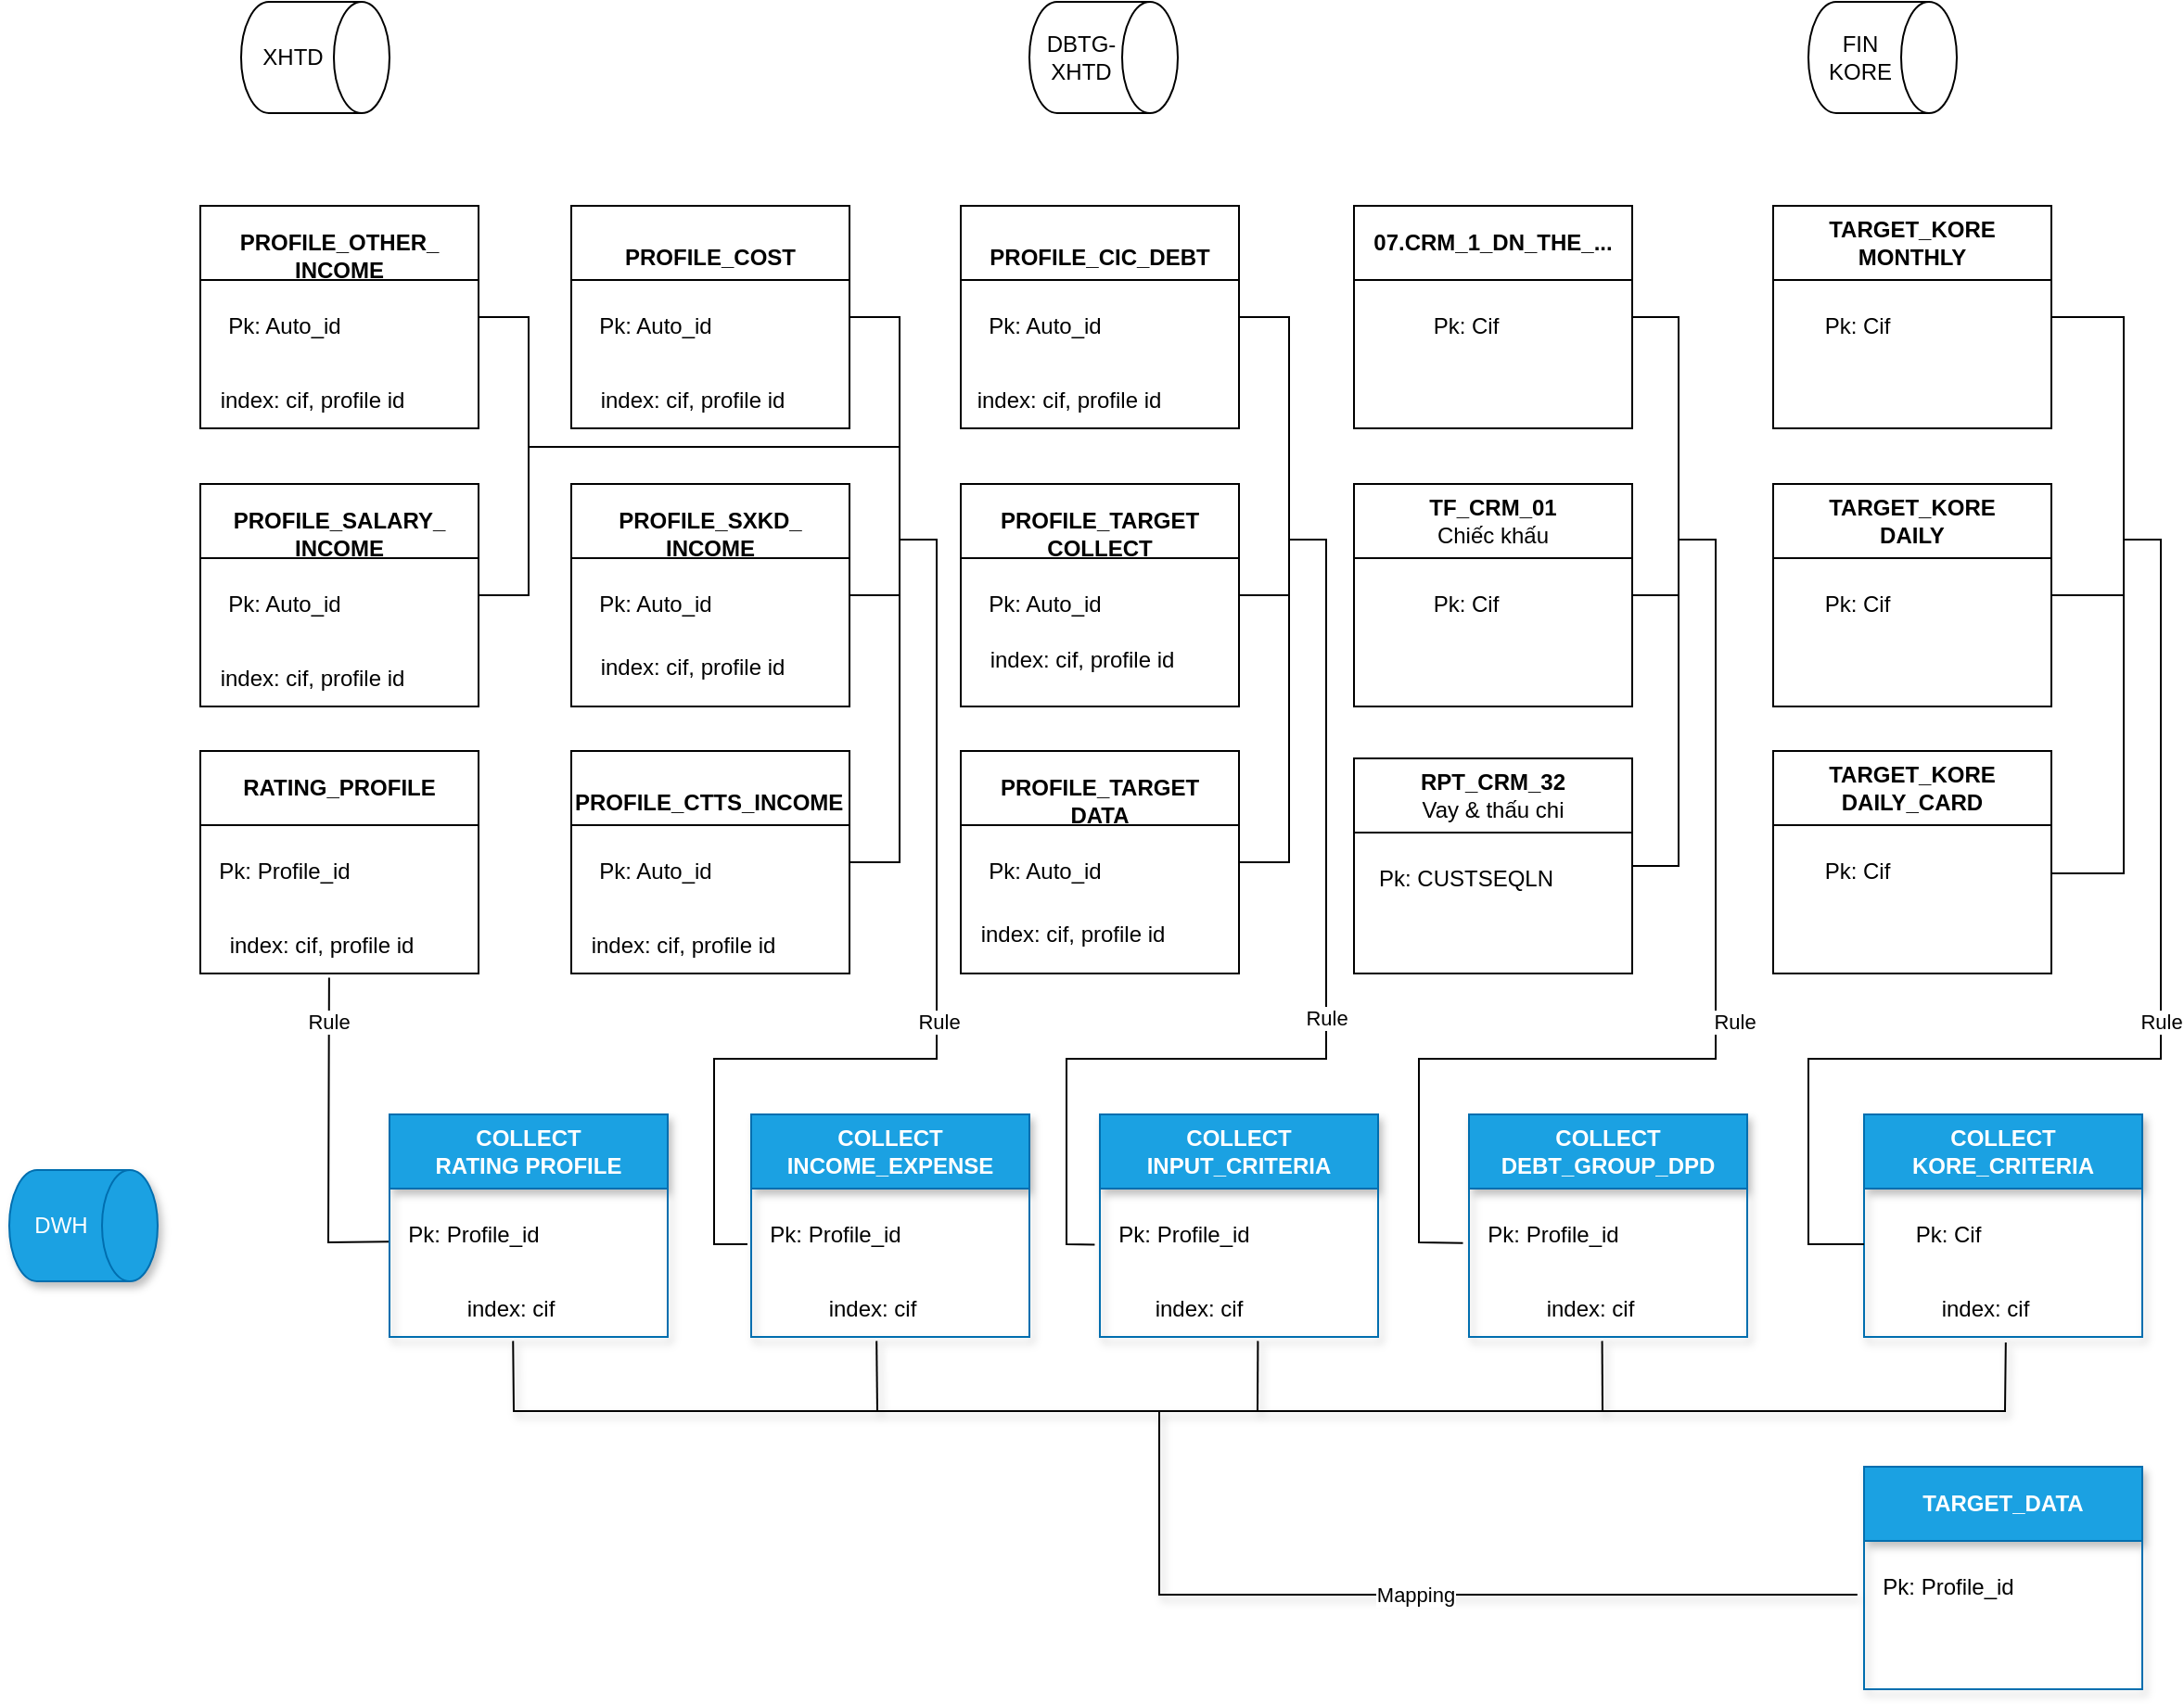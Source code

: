 <mxfile version="21.3.6" type="github">
  <diagram name="Page-1" id="vt6CG7qfETPf53c5Zaq6">
    <mxGraphModel dx="2459" dy="607" grid="1" gridSize="10" guides="1" tooltips="1" connect="1" arrows="1" fold="1" page="1" pageScale="1" pageWidth="1169" pageHeight="827" math="0" shadow="0">
      <root>
        <mxCell id="0" />
        <mxCell id="1" parent="0" />
        <mxCell id="78W0I2diJMDapdLi_mg2-6" value="TF_CRM_01&lt;br style=&quot;font-weight: 400;&quot;&gt;&lt;span style=&quot;font-weight: 400;&quot;&gt;Chiếc khấu&lt;/span&gt;" style="swimlane;whiteSpace=wrap;html=1;swimlaneLine=1;shadow=0;rounded=0;startSize=40;arcSize=43;swimlaneFillColor=none;" parent="1" vertex="1">
          <mxGeometry x="625" y="270" width="150" height="120" as="geometry" />
        </mxCell>
        <mxCell id="78W0I2diJMDapdLi_mg2-7" value="Pk: Cif" style="text;html=1;align=center;verticalAlign=middle;resizable=0;points=[];autosize=1;strokeColor=none;fillColor=none;" parent="78W0I2diJMDapdLi_mg2-6" vertex="1">
          <mxGeometry x="30" y="50" width="60" height="30" as="geometry" />
        </mxCell>
        <mxCell id="o6KjNcjafDVB0qI-oDIq-12" value="XHTD" style="shape=cylinder3;whiteSpace=wrap;html=1;boundedLbl=1;backgroundOutline=1;size=15;direction=south;" parent="1" vertex="1">
          <mxGeometry x="25" y="10" width="80" height="60" as="geometry" />
        </mxCell>
        <mxCell id="o6KjNcjafDVB0qI-oDIq-13" value="DBTG-XHTD" style="shape=cylinder3;whiteSpace=wrap;html=1;boundedLbl=1;backgroundOutline=1;size=15;direction=south;" parent="1" vertex="1">
          <mxGeometry x="450" y="10" width="80" height="60" as="geometry" />
        </mxCell>
        <mxCell id="o6KjNcjafDVB0qI-oDIq-14" value="FIN&lt;br&gt;KORE" style="shape=cylinder3;whiteSpace=wrap;html=1;boundedLbl=1;backgroundOutline=1;size=15;direction=south;" parent="1" vertex="1">
          <mxGeometry x="870" y="10" width="80" height="60" as="geometry" />
        </mxCell>
        <mxCell id="78W0I2diJMDapdLi_mg2-2" value="RATING_PROFILE" style="swimlane;whiteSpace=wrap;html=1;swimlaneLine=1;shadow=0;rounded=0;startSize=40;arcSize=43;swimlaneFillColor=none;" parent="1" vertex="1">
          <mxGeometry x="3" y="414" width="150" height="120" as="geometry" />
        </mxCell>
        <mxCell id="78W0I2diJMDapdLi_mg2-3" value="Pk: Profile_id" style="text;html=1;align=center;verticalAlign=middle;resizable=0;points=[];autosize=1;strokeColor=none;fillColor=none;" parent="78W0I2diJMDapdLi_mg2-2" vertex="1">
          <mxGeometry y="50" width="90" height="30" as="geometry" />
        </mxCell>
        <mxCell id="KU0zxwSOzygx749kRyKA-61" value="index: cif, profile id" style="text;html=1;align=center;verticalAlign=middle;resizable=0;points=[];autosize=1;strokeColor=none;fillColor=none;" vertex="1" parent="78W0I2diJMDapdLi_mg2-2">
          <mxGeometry x="5" y="90" width="120" height="30" as="geometry" />
        </mxCell>
        <mxCell id="78W0I2diJMDapdLi_mg2-4" value="RPT_CRM_32&lt;br style=&quot;font-weight: 400;&quot;&gt;&lt;span style=&quot;font-weight: 400;&quot;&gt;Vay &amp;amp; thấu chi&lt;/span&gt;" style="swimlane;whiteSpace=wrap;html=1;swimlaneLine=1;shadow=0;rounded=0;startSize=40;arcSize=43;swimlaneFillColor=none;" parent="1" vertex="1">
          <mxGeometry x="625" y="418" width="150" height="116" as="geometry" />
        </mxCell>
        <mxCell id="78W0I2diJMDapdLi_mg2-5" value="Pk: CUSTSEQLN" style="text;html=1;align=center;verticalAlign=middle;resizable=0;points=[];autosize=1;strokeColor=none;fillColor=none;" parent="78W0I2diJMDapdLi_mg2-4" vertex="1">
          <mxGeometry y="50" width="120" height="30" as="geometry" />
        </mxCell>
        <mxCell id="KU0zxwSOzygx749kRyKA-1" value="07.CRM_1_DN_THE_..." style="swimlane;whiteSpace=wrap;html=1;swimlaneLine=1;shadow=0;rounded=0;startSize=40;arcSize=43;swimlaneFillColor=none;" vertex="1" parent="1">
          <mxGeometry x="625" y="120" width="150" height="120" as="geometry" />
        </mxCell>
        <mxCell id="KU0zxwSOzygx749kRyKA-2" value="Pk: Cif" style="text;html=1;align=center;verticalAlign=middle;resizable=0;points=[];autosize=1;strokeColor=none;fillColor=none;" vertex="1" parent="KU0zxwSOzygx749kRyKA-1">
          <mxGeometry x="30" y="50" width="60" height="30" as="geometry" />
        </mxCell>
        <mxCell id="KU0zxwSOzygx749kRyKA-3" value="&lt;table style=&quot;border-collapse:&lt;br/&gt; collapse;width:62pt&quot; width=&quot;83&quot; cellspacing=&quot;0&quot; cellpadding=&quot;0&quot; border=&quot;0&quot;&gt;&lt;tbody&gt;&lt;tr style=&quot;height:16.8pt&quot; height=&quot;22&quot;&gt;&lt;br/&gt;  &lt;td style=&quot;height:16.8pt;width:62pt&quot; width=&quot;83&quot; class=&quot;xl63&quot; height=&quot;22&quot;&gt;PROFILE_CIC_DEBT&lt;/td&gt;&lt;/tr&gt;&lt;/tbody&gt;&lt;/table&gt;" style="swimlane;whiteSpace=wrap;html=1;swimlaneLine=1;shadow=0;rounded=0;startSize=40;arcSize=43;swimlaneFillColor=none;" vertex="1" parent="1">
          <mxGeometry x="413" y="120" width="150" height="120" as="geometry" />
        </mxCell>
        <mxCell id="KU0zxwSOzygx749kRyKA-4" value="Pk: Auto_id" style="text;html=1;align=center;verticalAlign=middle;resizable=0;points=[];autosize=1;strokeColor=none;fillColor=none;" vertex="1" parent="KU0zxwSOzygx749kRyKA-3">
          <mxGeometry x="5" y="50" width="80" height="30" as="geometry" />
        </mxCell>
        <mxCell id="KU0zxwSOzygx749kRyKA-60" value="index: cif, profile id" style="text;html=1;align=center;verticalAlign=middle;resizable=0;points=[];autosize=1;strokeColor=none;fillColor=none;" vertex="1" parent="KU0zxwSOzygx749kRyKA-3">
          <mxGeometry x="-2" y="90" width="120" height="30" as="geometry" />
        </mxCell>
        <mxCell id="KU0zxwSOzygx749kRyKA-5" value="&lt;br&gt;&lt;table style=&quot;border-collapse:&lt;br/&gt; collapse;width:62pt&quot; width=&quot;83&quot; cellspacing=&quot;0&quot; cellpadding=&quot;0&quot; border=&quot;0&quot;&gt;&lt;tbody&gt;&lt;tr style=&quot;height:16.8pt&quot; height=&quot;22&quot;&gt;  &lt;td style=&quot;height:16.8pt;width:62pt&quot; width=&quot;83&quot; class=&quot;xl63&quot; height=&quot;22&quot;&gt;PROFILE_COST&lt;/td&gt;&lt;/tr&gt;&lt;/tbody&gt;&lt;/table&gt;" style="swimlane;whiteSpace=wrap;html=1;swimlaneLine=1;shadow=0;rounded=0;startSize=40;arcSize=43;swimlaneFillColor=none;" vertex="1" parent="1">
          <mxGeometry x="203" y="120" width="150" height="120" as="geometry" />
        </mxCell>
        <mxCell id="KU0zxwSOzygx749kRyKA-6" value="Pk: Auto_id" style="text;html=1;align=center;verticalAlign=middle;resizable=0;points=[];autosize=1;strokeColor=none;fillColor=none;" vertex="1" parent="KU0zxwSOzygx749kRyKA-5">
          <mxGeometry x="5" y="50" width="80" height="30" as="geometry" />
        </mxCell>
        <mxCell id="KU0zxwSOzygx749kRyKA-64" value="index: cif, profile id" style="text;html=1;align=center;verticalAlign=middle;resizable=0;points=[];autosize=1;strokeColor=none;fillColor=none;" vertex="1" parent="KU0zxwSOzygx749kRyKA-5">
          <mxGeometry x="5" y="90" width="120" height="30" as="geometry" />
        </mxCell>
        <mxCell id="KU0zxwSOzygx749kRyKA-7" value="&lt;table style=&quot;border-collapse:&lt;br/&gt; collapse;width:75pt&quot; width=&quot;100&quot; cellspacing=&quot;0&quot; cellpadding=&quot;0&quot; border=&quot;0&quot;&gt;&lt;tbody&gt;&lt;tr style=&quot;height:13.8pt&quot; height=&quot;18&quot;&gt;&lt;br/&gt;  &lt;td style=&quot;height:13.8pt;width:75pt&quot; width=&quot;100&quot; class=&quot;xl65&quot; height=&quot;18&quot;&gt;PROFILE_CTTS_INCOME&lt;/td&gt;&lt;/tr&gt;&lt;/tbody&gt;&lt;/table&gt;" style="swimlane;whiteSpace=wrap;html=1;swimlaneLine=1;shadow=0;rounded=0;startSize=40;arcSize=43;swimlaneFillColor=none;align=left;" vertex="1" parent="1">
          <mxGeometry x="203" y="414" width="150" height="120" as="geometry" />
        </mxCell>
        <mxCell id="KU0zxwSOzygx749kRyKA-8" value="Pk: Auto_id" style="text;html=1;align=center;verticalAlign=middle;resizable=0;points=[];autosize=1;strokeColor=none;fillColor=none;" vertex="1" parent="KU0zxwSOzygx749kRyKA-7">
          <mxGeometry x="5" y="50" width="80" height="30" as="geometry" />
        </mxCell>
        <mxCell id="KU0zxwSOzygx749kRyKA-63" value="index: cif, profile id" style="text;html=1;align=center;verticalAlign=middle;resizable=0;points=[];autosize=1;strokeColor=none;fillColor=none;" vertex="1" parent="KU0zxwSOzygx749kRyKA-7">
          <mxGeometry y="90" width="120" height="30" as="geometry" />
        </mxCell>
        <mxCell id="KU0zxwSOzygx749kRyKA-9" value="&lt;br&gt;&lt;table style=&quot;border-collapse:&lt;br/&gt; collapse;width:75pt&quot; width=&quot;100&quot; cellspacing=&quot;0&quot; cellpadding=&quot;0&quot; border=&quot;0&quot;&gt;&lt;tbody&gt;&lt;tr style=&quot;height:13.8pt&quot; height=&quot;18&quot;&gt;  &lt;td style=&quot;height:13.8pt;width:75pt&quot; width=&quot;100&quot; class=&quot;xl65&quot; height=&quot;18&quot;&gt;PROFILE_OTHER_&lt;br&gt;INCOME&lt;/td&gt;&lt;/tr&gt;&lt;/tbody&gt;&lt;/table&gt;" style="swimlane;whiteSpace=wrap;html=1;swimlaneLine=1;shadow=0;rounded=0;startSize=40;arcSize=43;swimlaneFillColor=none;" vertex="1" parent="1">
          <mxGeometry x="3" y="120" width="150" height="120" as="geometry" />
        </mxCell>
        <mxCell id="KU0zxwSOzygx749kRyKA-10" value="Pk: Auto_id" style="text;html=1;align=center;verticalAlign=middle;resizable=0;points=[];autosize=1;strokeColor=none;fillColor=none;" vertex="1" parent="KU0zxwSOzygx749kRyKA-9">
          <mxGeometry x="5" y="50" width="80" height="30" as="geometry" />
        </mxCell>
        <mxCell id="KU0zxwSOzygx749kRyKA-56" value="index: cif, profile id" style="text;html=1;align=center;verticalAlign=middle;resizable=0;points=[];autosize=1;strokeColor=none;fillColor=none;" vertex="1" parent="KU0zxwSOzygx749kRyKA-9">
          <mxGeometry y="90" width="120" height="30" as="geometry" />
        </mxCell>
        <mxCell id="KU0zxwSOzygx749kRyKA-11" value="&lt;br&gt;&lt;table style=&quot;border-collapse:&lt;br/&gt; collapse;width:75pt&quot; width=&quot;100&quot; cellspacing=&quot;0&quot; cellpadding=&quot;0&quot; border=&quot;0&quot;&gt;&lt;tbody&gt;&lt;tr style=&quot;height:13.8pt&quot; height=&quot;18&quot;&gt;  &lt;td style=&quot;height:13.8pt;width:75pt&quot; width=&quot;100&quot; class=&quot;xl65&quot; height=&quot;18&quot;&gt;PROFILE_SALARY_&lt;br&gt;INCOME&lt;/td&gt;&lt;/tr&gt;&lt;/tbody&gt;&lt;/table&gt;" style="swimlane;whiteSpace=wrap;html=1;swimlaneLine=1;shadow=0;rounded=0;startSize=40;arcSize=43;swimlaneFillColor=none;" vertex="1" parent="1">
          <mxGeometry x="3" y="270" width="150" height="120" as="geometry" />
        </mxCell>
        <mxCell id="KU0zxwSOzygx749kRyKA-12" value="Pk: Auto_id" style="text;html=1;align=center;verticalAlign=middle;resizable=0;points=[];autosize=1;strokeColor=none;fillColor=none;" vertex="1" parent="KU0zxwSOzygx749kRyKA-11">
          <mxGeometry x="5" y="50" width="80" height="30" as="geometry" />
        </mxCell>
        <mxCell id="KU0zxwSOzygx749kRyKA-57" value="index: cif, profile id" style="text;html=1;align=center;verticalAlign=middle;resizable=0;points=[];autosize=1;strokeColor=none;fillColor=none;" vertex="1" parent="KU0zxwSOzygx749kRyKA-11">
          <mxGeometry y="90" width="120" height="30" as="geometry" />
        </mxCell>
        <mxCell id="KU0zxwSOzygx749kRyKA-13" value="&lt;br&gt;&lt;table style=&quot;border-collapse:&lt;br/&gt; collapse;width:75pt&quot; width=&quot;100&quot; cellspacing=&quot;0&quot; cellpadding=&quot;0&quot; border=&quot;0&quot;&gt;&lt;tbody&gt;&lt;tr style=&quot;height:13.8pt&quot; height=&quot;18&quot;&gt;  &lt;td style=&quot;height:13.8pt;width:75pt&quot; width=&quot;100&quot; class=&quot;xl65&quot; height=&quot;18&quot;&gt;PROFILE_SXKD_&lt;br&gt;INCOME&lt;/td&gt;&lt;/tr&gt;&lt;/tbody&gt;&lt;/table&gt;" style="swimlane;whiteSpace=wrap;html=1;swimlaneLine=1;shadow=0;rounded=0;startSize=40;arcSize=43;swimlaneFillColor=none;" vertex="1" parent="1">
          <mxGeometry x="203" y="270" width="150" height="120" as="geometry" />
        </mxCell>
        <mxCell id="KU0zxwSOzygx749kRyKA-14" value="Pk: Auto_id" style="text;html=1;align=center;verticalAlign=middle;resizable=0;points=[];autosize=1;strokeColor=none;fillColor=none;" vertex="1" parent="KU0zxwSOzygx749kRyKA-13">
          <mxGeometry x="5" y="50" width="80" height="30" as="geometry" />
        </mxCell>
        <mxCell id="KU0zxwSOzygx749kRyKA-62" value="index: cif, profile id" style="text;html=1;align=center;verticalAlign=middle;resizable=0;points=[];autosize=1;strokeColor=none;fillColor=none;" vertex="1" parent="KU0zxwSOzygx749kRyKA-13">
          <mxGeometry x="5" y="84" width="120" height="30" as="geometry" />
        </mxCell>
        <mxCell id="KU0zxwSOzygx749kRyKA-16" value="&lt;br&gt;&lt;table style=&quot;border-collapse:&lt;br/&gt; collapse;width:75pt&quot; width=&quot;100&quot; cellspacing=&quot;0&quot; cellpadding=&quot;0&quot; border=&quot;0&quot;&gt;&lt;tbody&gt;&lt;tr style=&quot;height:13.8pt&quot; height=&quot;18&quot;&gt;  &lt;td style=&quot;height:13.8pt;width:75pt&quot; width=&quot;100&quot; class=&quot;xl65&quot; height=&quot;18&quot;&gt;PROFILE_TARGET&lt;br&gt;COLLECT&lt;/td&gt;&lt;/tr&gt;&lt;/tbody&gt;&lt;/table&gt;" style="swimlane;whiteSpace=wrap;html=1;swimlaneLine=1;shadow=0;rounded=0;startSize=40;arcSize=43;swimlaneFillColor=none;" vertex="1" parent="1">
          <mxGeometry x="413" y="270" width="150" height="120" as="geometry" />
        </mxCell>
        <mxCell id="KU0zxwSOzygx749kRyKA-17" value="Pk: Auto_id" style="text;html=1;align=center;verticalAlign=middle;resizable=0;points=[];autosize=1;strokeColor=none;fillColor=none;" vertex="1" parent="KU0zxwSOzygx749kRyKA-16">
          <mxGeometry x="5" y="50" width="80" height="30" as="geometry" />
        </mxCell>
        <mxCell id="KU0zxwSOzygx749kRyKA-58" value="index: cif, profile id" style="text;html=1;align=center;verticalAlign=middle;resizable=0;points=[];autosize=1;strokeColor=none;fillColor=none;" vertex="1" parent="KU0zxwSOzygx749kRyKA-16">
          <mxGeometry x="5" y="80" width="120" height="30" as="geometry" />
        </mxCell>
        <mxCell id="KU0zxwSOzygx749kRyKA-18" value="&lt;br&gt;&lt;table style=&quot;border-collapse:&lt;br/&gt; collapse;width:75pt&quot; width=&quot;100&quot; cellspacing=&quot;0&quot; cellpadding=&quot;0&quot; border=&quot;0&quot;&gt;&lt;tbody&gt;&lt;tr style=&quot;height:13.8pt&quot; height=&quot;18&quot;&gt;  &lt;td style=&quot;height:13.8pt;width:75pt&quot; width=&quot;100&quot; class=&quot;xl65&quot; height=&quot;18&quot;&gt;PROFILE_TARGET&lt;br&gt;DATA&lt;/td&gt;&lt;/tr&gt;&lt;/tbody&gt;&lt;/table&gt;" style="swimlane;whiteSpace=wrap;html=1;swimlaneLine=1;shadow=0;rounded=0;startSize=40;arcSize=43;swimlaneFillColor=none;" vertex="1" parent="1">
          <mxGeometry x="413" y="414" width="150" height="120" as="geometry" />
        </mxCell>
        <mxCell id="KU0zxwSOzygx749kRyKA-19" value="Pk: Auto_id" style="text;html=1;align=center;verticalAlign=middle;resizable=0;points=[];autosize=1;strokeColor=none;fillColor=none;" vertex="1" parent="KU0zxwSOzygx749kRyKA-18">
          <mxGeometry x="5" y="50" width="80" height="30" as="geometry" />
        </mxCell>
        <mxCell id="KU0zxwSOzygx749kRyKA-65" value="index: cif, profile id" style="text;html=1;align=center;verticalAlign=middle;resizable=0;points=[];autosize=1;strokeColor=none;fillColor=none;" vertex="1" parent="KU0zxwSOzygx749kRyKA-18">
          <mxGeometry y="84" width="120" height="30" as="geometry" />
        </mxCell>
        <mxCell id="KU0zxwSOzygx749kRyKA-24" value="TARGET_KORE&lt;br&gt;MONTHLY" style="swimlane;whiteSpace=wrap;html=1;swimlaneLine=1;shadow=0;rounded=0;startSize=40;arcSize=43;swimlaneFillColor=none;" vertex="1" parent="1">
          <mxGeometry x="851" y="120" width="150" height="120" as="geometry" />
        </mxCell>
        <mxCell id="KU0zxwSOzygx749kRyKA-25" value="Pk: Cif" style="text;html=1;align=center;verticalAlign=middle;resizable=0;points=[];autosize=1;strokeColor=none;fillColor=none;" vertex="1" parent="KU0zxwSOzygx749kRyKA-24">
          <mxGeometry x="15" y="50" width="60" height="30" as="geometry" />
        </mxCell>
        <mxCell id="KU0zxwSOzygx749kRyKA-26" value="TARGET_KORE&lt;br&gt;DAILY" style="swimlane;whiteSpace=wrap;html=1;swimlaneLine=1;shadow=0;rounded=0;startSize=40;arcSize=43;swimlaneFillColor=none;" vertex="1" parent="1">
          <mxGeometry x="851" y="270" width="150" height="120" as="geometry" />
        </mxCell>
        <mxCell id="KU0zxwSOzygx749kRyKA-27" value="Pk: Cif" style="text;html=1;align=center;verticalAlign=middle;resizable=0;points=[];autosize=1;strokeColor=none;fillColor=none;" vertex="1" parent="KU0zxwSOzygx749kRyKA-26">
          <mxGeometry x="15" y="50" width="60" height="30" as="geometry" />
        </mxCell>
        <mxCell id="KU0zxwSOzygx749kRyKA-28" value="TARGET_KORE&lt;br&gt;DAILY_CARD" style="swimlane;whiteSpace=wrap;html=1;swimlaneLine=1;shadow=0;rounded=0;startSize=40;arcSize=43;swimlaneFillColor=none;" vertex="1" parent="1">
          <mxGeometry x="851" y="414" width="150" height="120" as="geometry" />
        </mxCell>
        <mxCell id="KU0zxwSOzygx749kRyKA-29" value="Pk: Cif" style="text;html=1;align=center;verticalAlign=middle;resizable=0;points=[];autosize=1;strokeColor=none;fillColor=none;" vertex="1" parent="KU0zxwSOzygx749kRyKA-28">
          <mxGeometry x="15" y="50" width="60" height="30" as="geometry" />
        </mxCell>
        <mxCell id="KU0zxwSOzygx749kRyKA-82" value="TARGET_DATA" style="swimlane;whiteSpace=wrap;html=1;swimlaneLine=1;shadow=1;rounded=0;startSize=40;arcSize=43;swimlaneFillColor=none;fillColor=#1ba1e2;fontColor=#ffffff;strokeColor=#006EAF;" vertex="1" parent="1">
          <mxGeometry x="900" y="800" width="150" height="120" as="geometry" />
        </mxCell>
        <mxCell id="KU0zxwSOzygx749kRyKA-83" value="Pk: Profile_id" style="text;html=1;align=center;verticalAlign=middle;resizable=0;points=[];autosize=1;strokeColor=none;fillColor=none;shadow=1;" vertex="1" parent="KU0zxwSOzygx749kRyKA-82">
          <mxGeometry y="50" width="90" height="30" as="geometry" />
        </mxCell>
        <mxCell id="KU0zxwSOzygx749kRyKA-85" value="Rule" style="endArrow=none;html=1;rounded=0;exitX=0.537;exitY=1.073;exitDx=0;exitDy=0;exitPerimeter=0;entryX=-0.004;entryY=0.62;entryDx=0;entryDy=0;entryPerimeter=0;" edge="1" parent="1" source="KU0zxwSOzygx749kRyKA-61" target="KU0zxwSOzygx749kRyKA-102">
          <mxGeometry x="-0.729" width="50" height="50" relative="1" as="geometry">
            <mxPoint x="150" y="700" as="sourcePoint" />
            <mxPoint x="300" y="700" as="targetPoint" />
            <Array as="points">
              <mxPoint x="72" y="679" />
            </Array>
            <mxPoint as="offset" />
          </mxGeometry>
        </mxCell>
        <mxCell id="KU0zxwSOzygx749kRyKA-101" value="COLLECT&lt;br&gt;RATING PROFILE" style="swimlane;whiteSpace=wrap;html=1;swimlaneLine=1;shadow=1;rounded=0;startSize=40;arcSize=43;swimlaneFillColor=none;fillColor=#1ba1e2;fontColor=#ffffff;strokeColor=#006EAF;" vertex="1" parent="1">
          <mxGeometry x="105" y="610" width="150" height="120" as="geometry" />
        </mxCell>
        <mxCell id="KU0zxwSOzygx749kRyKA-102" value="Pk: Profile_id" style="text;html=1;align=center;verticalAlign=middle;resizable=0;points=[];autosize=1;strokeColor=none;fillColor=none;shadow=1;" vertex="1" parent="KU0zxwSOzygx749kRyKA-101">
          <mxGeometry y="50" width="90" height="30" as="geometry" />
        </mxCell>
        <mxCell id="KU0zxwSOzygx749kRyKA-103" value="index: cif" style="text;html=1;align=center;verticalAlign=middle;resizable=0;points=[];autosize=1;strokeColor=none;fillColor=none;shadow=1;" vertex="1" parent="KU0zxwSOzygx749kRyKA-101">
          <mxGeometry x="30" y="90" width="70" height="30" as="geometry" />
        </mxCell>
        <mxCell id="KU0zxwSOzygx749kRyKA-107" value="" style="endArrow=none;html=1;rounded=0;exitX=1;exitY=0.5;exitDx=0;exitDy=0;entryX=1;entryY=0.5;entryDx=0;entryDy=0;" edge="1" parent="1" source="KU0zxwSOzygx749kRyKA-9" target="KU0zxwSOzygx749kRyKA-11">
          <mxGeometry width="50" height="50" relative="1" as="geometry">
            <mxPoint x="360" y="560" as="sourcePoint" />
            <mxPoint x="430" y="660" as="targetPoint" />
            <Array as="points">
              <mxPoint x="180" y="180" />
              <mxPoint x="180" y="330" />
            </Array>
          </mxGeometry>
        </mxCell>
        <mxCell id="KU0zxwSOzygx749kRyKA-110" value="" style="endArrow=none;html=1;rounded=0;entryX=1;entryY=0.5;entryDx=0;entryDy=0;exitX=1;exitY=0.5;exitDx=0;exitDy=0;" edge="1" parent="1" source="KU0zxwSOzygx749kRyKA-7" target="KU0zxwSOzygx749kRyKA-5">
          <mxGeometry width="50" height="50" relative="1" as="geometry">
            <mxPoint x="600" y="420" as="sourcePoint" />
            <mxPoint x="650" y="370" as="targetPoint" />
            <Array as="points">
              <mxPoint x="380" y="474" />
              <mxPoint x="380" y="180" />
            </Array>
          </mxGeometry>
        </mxCell>
        <mxCell id="KU0zxwSOzygx749kRyKA-111" value="" style="endArrow=none;html=1;rounded=0;exitX=1;exitY=0.5;exitDx=0;exitDy=0;" edge="1" parent="1" source="KU0zxwSOzygx749kRyKA-13">
          <mxGeometry width="50" height="50" relative="1" as="geometry">
            <mxPoint x="600" y="420" as="sourcePoint" />
            <mxPoint x="380" y="330" as="targetPoint" />
          </mxGeometry>
        </mxCell>
        <mxCell id="KU0zxwSOzygx749kRyKA-112" value="" style="endArrow=none;html=1;rounded=0;" edge="1" parent="1">
          <mxGeometry width="50" height="50" relative="1" as="geometry">
            <mxPoint x="180" y="250" as="sourcePoint" />
            <mxPoint x="380" y="250" as="targetPoint" />
          </mxGeometry>
        </mxCell>
        <mxCell id="KU0zxwSOzygx749kRyKA-113" value="" style="endArrow=none;html=1;rounded=0;exitX=1;exitY=0.5;exitDx=0;exitDy=0;entryX=1;entryY=0.5;entryDx=0;entryDy=0;" edge="1" parent="1" source="KU0zxwSOzygx749kRyKA-3" target="KU0zxwSOzygx749kRyKA-18">
          <mxGeometry width="50" height="50" relative="1" as="geometry">
            <mxPoint x="600" y="420" as="sourcePoint" />
            <mxPoint x="650" y="370" as="targetPoint" />
            <Array as="points">
              <mxPoint x="590" y="180" />
              <mxPoint x="590" y="474" />
            </Array>
          </mxGeometry>
        </mxCell>
        <mxCell id="KU0zxwSOzygx749kRyKA-114" value="" style="endArrow=none;html=1;rounded=0;entryX=1;entryY=0.5;entryDx=0;entryDy=0;exitX=1;exitY=0.5;exitDx=0;exitDy=0;" edge="1" parent="1" source="78W0I2diJMDapdLi_mg2-4" target="KU0zxwSOzygx749kRyKA-1">
          <mxGeometry width="50" height="50" relative="1" as="geometry">
            <mxPoint x="600" y="420" as="sourcePoint" />
            <mxPoint x="650" y="370" as="targetPoint" />
            <Array as="points">
              <mxPoint x="800" y="476" />
              <mxPoint x="800" y="180" />
            </Array>
          </mxGeometry>
        </mxCell>
        <mxCell id="KU0zxwSOzygx749kRyKA-115" value="" style="endArrow=none;html=1;rounded=0;exitX=1;exitY=0.5;exitDx=0;exitDy=0;" edge="1" parent="1" source="78W0I2diJMDapdLi_mg2-6">
          <mxGeometry width="50" height="50" relative="1" as="geometry">
            <mxPoint x="600" y="420" as="sourcePoint" />
            <mxPoint x="800" y="330" as="targetPoint" />
          </mxGeometry>
        </mxCell>
        <mxCell id="KU0zxwSOzygx749kRyKA-116" value="" style="endArrow=none;html=1;rounded=0;exitX=1;exitY=0.5;exitDx=0;exitDy=0;" edge="1" parent="1" source="KU0zxwSOzygx749kRyKA-16">
          <mxGeometry width="50" height="50" relative="1" as="geometry">
            <mxPoint x="600" y="420" as="sourcePoint" />
            <mxPoint x="590" y="330" as="targetPoint" />
          </mxGeometry>
        </mxCell>
        <mxCell id="KU0zxwSOzygx749kRyKA-117" value="COLLECT INCOME_EXPENSE" style="swimlane;whiteSpace=wrap;html=1;swimlaneLine=1;shadow=1;rounded=0;startSize=40;arcSize=43;swimlaneFillColor=none;fillColor=#1ba1e2;fontColor=#ffffff;strokeColor=#006EAF;" vertex="1" parent="1">
          <mxGeometry x="300" y="610" width="150" height="120" as="geometry" />
        </mxCell>
        <mxCell id="KU0zxwSOzygx749kRyKA-118" value="Pk: Profile_id" style="text;html=1;align=center;verticalAlign=middle;resizable=0;points=[];autosize=1;strokeColor=none;fillColor=none;shadow=1;" vertex="1" parent="KU0zxwSOzygx749kRyKA-117">
          <mxGeometry y="50" width="90" height="30" as="geometry" />
        </mxCell>
        <mxCell id="KU0zxwSOzygx749kRyKA-119" value="index: cif" style="text;html=1;align=center;verticalAlign=middle;resizable=0;points=[];autosize=1;strokeColor=none;fillColor=none;shadow=1;" vertex="1" parent="KU0zxwSOzygx749kRyKA-117">
          <mxGeometry x="30" y="90" width="70" height="30" as="geometry" />
        </mxCell>
        <mxCell id="KU0zxwSOzygx749kRyKA-120" value="COLLECT&lt;br&gt;INPUT_CRITERIA" style="swimlane;whiteSpace=wrap;html=1;swimlaneLine=1;shadow=1;rounded=0;startSize=40;arcSize=43;swimlaneFillColor=none;fillColor=#1ba1e2;fontColor=#ffffff;strokeColor=#006EAF;" vertex="1" parent="1">
          <mxGeometry x="488" y="610" width="150" height="120" as="geometry" />
        </mxCell>
        <mxCell id="KU0zxwSOzygx749kRyKA-121" value="Pk: Profile_id" style="text;html=1;align=center;verticalAlign=middle;resizable=0;points=[];autosize=1;strokeColor=none;fillColor=none;shadow=1;" vertex="1" parent="KU0zxwSOzygx749kRyKA-120">
          <mxGeometry y="50" width="90" height="30" as="geometry" />
        </mxCell>
        <mxCell id="KU0zxwSOzygx749kRyKA-122" value="index: cif" style="text;html=1;align=center;verticalAlign=middle;resizable=0;points=[];autosize=1;strokeColor=none;fillColor=none;shadow=1;" vertex="1" parent="KU0zxwSOzygx749kRyKA-120">
          <mxGeometry x="18" y="90" width="70" height="30" as="geometry" />
        </mxCell>
        <mxCell id="KU0zxwSOzygx749kRyKA-123" value="" style="endArrow=none;html=1;rounded=0;" edge="1" parent="1">
          <mxGeometry width="50" height="50" relative="1" as="geometry">
            <mxPoint x="298" y="680" as="sourcePoint" />
            <mxPoint x="380" y="300" as="targetPoint" />
            <Array as="points">
              <mxPoint x="280" y="680" />
              <mxPoint x="280" y="580" />
              <mxPoint x="400" y="580" />
              <mxPoint x="400" y="300" />
            </Array>
          </mxGeometry>
        </mxCell>
        <mxCell id="KU0zxwSOzygx749kRyKA-124" value="Rule" style="edgeLabel;html=1;align=center;verticalAlign=middle;resizable=0;points=[];shadow=1;" vertex="1" connectable="0" parent="KU0zxwSOzygx749kRyKA-123">
          <mxGeometry x="-0.352" relative="1" as="geometry">
            <mxPoint x="64" y="-20" as="offset" />
          </mxGeometry>
        </mxCell>
        <mxCell id="KU0zxwSOzygx749kRyKA-125" value="COLLECT&lt;br&gt;DEBT_GROUP_DPD" style="swimlane;whiteSpace=wrap;html=1;swimlaneLine=1;shadow=1;rounded=0;startSize=40;arcSize=43;swimlaneFillColor=none;fillColor=#1ba1e2;fontColor=#ffffff;strokeColor=#006EAF;" vertex="1" parent="1">
          <mxGeometry x="687" y="610" width="150" height="120" as="geometry" />
        </mxCell>
        <mxCell id="KU0zxwSOzygx749kRyKA-126" value="Pk: Profile_id" style="text;html=1;align=center;verticalAlign=middle;resizable=0;points=[];autosize=1;strokeColor=none;fillColor=none;shadow=1;" vertex="1" parent="KU0zxwSOzygx749kRyKA-125">
          <mxGeometry y="50" width="90" height="30" as="geometry" />
        </mxCell>
        <mxCell id="KU0zxwSOzygx749kRyKA-127" value="index: cif" style="text;html=1;align=center;verticalAlign=middle;resizable=0;points=[];autosize=1;strokeColor=none;fillColor=none;shadow=1;" vertex="1" parent="KU0zxwSOzygx749kRyKA-125">
          <mxGeometry x="30" y="90" width="70" height="30" as="geometry" />
        </mxCell>
        <mxCell id="KU0zxwSOzygx749kRyKA-128" value="COLLECT&lt;br&gt;KORE_CRITERIA" style="swimlane;whiteSpace=wrap;html=1;swimlaneLine=1;shadow=1;rounded=0;startSize=40;arcSize=43;swimlaneFillColor=none;fillColor=#1ba1e2;fontColor=#ffffff;strokeColor=#006EAF;" vertex="1" parent="1">
          <mxGeometry x="900" y="610" width="150" height="120" as="geometry" />
        </mxCell>
        <mxCell id="KU0zxwSOzygx749kRyKA-129" value="Pk: Cif" style="text;html=1;align=center;verticalAlign=middle;resizable=0;points=[];autosize=1;strokeColor=none;fillColor=none;shadow=1;" vertex="1" parent="KU0zxwSOzygx749kRyKA-128">
          <mxGeometry x="15" y="50" width="60" height="30" as="geometry" />
        </mxCell>
        <mxCell id="KU0zxwSOzygx749kRyKA-130" value="index: cif" style="text;html=1;align=center;verticalAlign=middle;resizable=0;points=[];autosize=1;strokeColor=none;fillColor=none;shadow=1;" vertex="1" parent="KU0zxwSOzygx749kRyKA-128">
          <mxGeometry x="30" y="90" width="70" height="30" as="geometry" />
        </mxCell>
        <mxCell id="KU0zxwSOzygx749kRyKA-133" value="Rule" style="endArrow=none;html=1;rounded=0;entryX=-0.031;entryY=0.673;entryDx=0;entryDy=0;entryPerimeter=0;" edge="1" parent="1" target="KU0zxwSOzygx749kRyKA-121">
          <mxGeometry width="50" height="50" relative="1" as="geometry">
            <mxPoint x="590" y="300" as="sourcePoint" />
            <mxPoint x="650" y="420" as="targetPoint" />
            <Array as="points">
              <mxPoint x="610" y="300" />
              <mxPoint x="610" y="580" />
              <mxPoint x="470" y="580" />
              <mxPoint x="470" y="680" />
            </Array>
          </mxGeometry>
        </mxCell>
        <mxCell id="KU0zxwSOzygx749kRyKA-137" value="" style="endArrow=none;html=1;rounded=0;exitX=1;exitY=0.5;exitDx=0;exitDy=0;" edge="1" parent="1" source="KU0zxwSOzygx749kRyKA-26">
          <mxGeometry width="50" height="50" relative="1" as="geometry">
            <mxPoint x="1050" y="340" as="sourcePoint" />
            <mxPoint x="1040" y="330" as="targetPoint" />
          </mxGeometry>
        </mxCell>
        <mxCell id="KU0zxwSOzygx749kRyKA-139" value="" style="endArrow=none;html=1;rounded=0;entryX=1;entryY=0.5;entryDx=0;entryDy=0;" edge="1" parent="1" target="KU0zxwSOzygx749kRyKA-24">
          <mxGeometry width="50" height="50" relative="1" as="geometry">
            <mxPoint x="1001" y="480" as="sourcePoint" />
            <mxPoint x="650" y="290" as="targetPoint" />
            <Array as="points">
              <mxPoint x="1040" y="480" />
              <mxPoint x="1040" y="180" />
            </Array>
          </mxGeometry>
        </mxCell>
        <mxCell id="KU0zxwSOzygx749kRyKA-142" value="Rule" style="endArrow=none;html=1;rounded=0;exitX=-0.036;exitY=0.647;exitDx=0;exitDy=0;exitPerimeter=0;" edge="1" parent="1" source="KU0zxwSOzygx749kRyKA-126">
          <mxGeometry x="0.039" y="-10" width="50" height="50" relative="1" as="geometry">
            <mxPoint x="687" y="679" as="sourcePoint" />
            <mxPoint x="800" y="300" as="targetPoint" />
            <Array as="points">
              <mxPoint x="660" y="679" />
              <mxPoint x="660" y="580" />
              <mxPoint x="820" y="580" />
              <mxPoint x="820" y="300" />
            </Array>
            <mxPoint as="offset" />
          </mxGeometry>
        </mxCell>
        <mxCell id="KU0zxwSOzygx749kRyKA-143" value="Rule" style="endArrow=none;html=1;rounded=0;" edge="1" parent="1">
          <mxGeometry x="0.097" width="50" height="50" relative="1" as="geometry">
            <mxPoint x="900" y="680" as="sourcePoint" />
            <mxPoint x="1040" y="300" as="targetPoint" />
            <Array as="points">
              <mxPoint x="870" y="680" />
              <mxPoint x="870" y="580" />
              <mxPoint x="1060" y="580" />
              <mxPoint x="1060" y="300" />
            </Array>
            <mxPoint as="offset" />
          </mxGeometry>
        </mxCell>
        <mxCell id="KU0zxwSOzygx749kRyKA-144" value="" style="endArrow=none;html=1;rounded=0;exitX=0.523;exitY=1.073;exitDx=0;exitDy=0;exitPerimeter=0;entryX=0.663;entryY=1.1;entryDx=0;entryDy=0;entryPerimeter=0;shadow=1;" edge="1" parent="1" source="KU0zxwSOzygx749kRyKA-103" target="KU0zxwSOzygx749kRyKA-130">
          <mxGeometry width="50" height="50" relative="1" as="geometry">
            <mxPoint x="120" y="810" as="sourcePoint" />
            <mxPoint x="510" y="690" as="targetPoint" />
            <Array as="points">
              <mxPoint x="172" y="770" />
              <mxPoint x="976" y="770" />
            </Array>
          </mxGeometry>
        </mxCell>
        <mxCell id="KU0zxwSOzygx749kRyKA-146" value="" style="endArrow=none;html=1;rounded=0;entryX=0.537;entryY=1.073;entryDx=0;entryDy=0;entryPerimeter=0;shadow=1;" edge="1" parent="1" target="KU0zxwSOzygx749kRyKA-119">
          <mxGeometry width="50" height="50" relative="1" as="geometry">
            <mxPoint x="368" y="770" as="sourcePoint" />
            <mxPoint x="510" y="690" as="targetPoint" />
          </mxGeometry>
        </mxCell>
        <mxCell id="KU0zxwSOzygx749kRyKA-147" value="" style="endArrow=none;html=1;rounded=0;entryX=0.96;entryY=1.073;entryDx=0;entryDy=0;entryPerimeter=0;shadow=1;" edge="1" parent="1" target="KU0zxwSOzygx749kRyKA-122">
          <mxGeometry width="50" height="50" relative="1" as="geometry">
            <mxPoint x="573" y="770" as="sourcePoint" />
            <mxPoint x="510" y="690" as="targetPoint" />
          </mxGeometry>
        </mxCell>
        <mxCell id="KU0zxwSOzygx749kRyKA-148" value="" style="endArrow=none;html=1;rounded=0;entryX=0.597;entryY=1.073;entryDx=0;entryDy=0;entryPerimeter=0;shadow=1;" edge="1" parent="1" target="KU0zxwSOzygx749kRyKA-127">
          <mxGeometry width="50" height="50" relative="1" as="geometry">
            <mxPoint x="759" y="770" as="sourcePoint" />
            <mxPoint x="510" y="690" as="targetPoint" />
          </mxGeometry>
        </mxCell>
        <mxCell id="KU0zxwSOzygx749kRyKA-149" value="Mapping" style="endArrow=none;html=1;rounded=0;entryX=-0.04;entryY=0.633;entryDx=0;entryDy=0;entryPerimeter=0;shadow=1;" edge="1" parent="1" target="KU0zxwSOzygx749kRyKA-83">
          <mxGeometry width="50" height="50" relative="1" as="geometry">
            <mxPoint x="520" y="770" as="sourcePoint" />
            <mxPoint x="510" y="690" as="targetPoint" />
            <Array as="points">
              <mxPoint x="520" y="869" />
            </Array>
          </mxGeometry>
        </mxCell>
        <mxCell id="KU0zxwSOzygx749kRyKA-150" value="DWH" style="shape=cylinder3;whiteSpace=wrap;html=1;boundedLbl=1;backgroundOutline=1;size=15;direction=south;shadow=1;fillColor=#1ba1e2;fontColor=#ffffff;strokeColor=#006EAF;" vertex="1" parent="1">
          <mxGeometry x="-100" y="640" width="80" height="60" as="geometry" />
        </mxCell>
      </root>
    </mxGraphModel>
  </diagram>
</mxfile>
